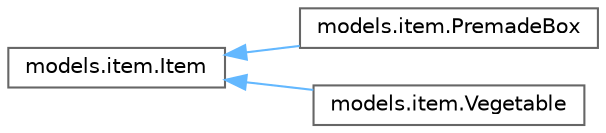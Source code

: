 digraph "Graphical Class Hierarchy"
{
 // LATEX_PDF_SIZE
  bgcolor="transparent";
  edge [fontname=Helvetica,fontsize=10,labelfontname=Helvetica,labelfontsize=10];
  node [fontname=Helvetica,fontsize=10,shape=box,height=0.2,width=0.4];
  rankdir="LR";
  Node0 [id="Node000000",label="models.item.Item",height=0.2,width=0.4,color="grey40", fillcolor="white", style="filled",URL="$classmodels_1_1item_1_1_item.html",tooltip="Represents an individual item that can be ordered by a customer."];
  Node0 -> Node1 [id="edge3_Node000000_Node000001",dir="back",color="steelblue1",style="solid",tooltip=" "];
  Node1 [id="Node000001",label="models.item.PremadeBox",height=0.2,width=0.4,color="grey40", fillcolor="white", style="filled",URL="$classmodels_1_1item_1_1_premade_box.html",tooltip="Represents a premade box that can be customized with available vegetables."];
  Node0 -> Node2 [id="edge4_Node000000_Node000002",dir="back",color="steelblue1",style="solid",tooltip=" "];
  Node2 [id="Node000002",label="models.item.Vegetable",height=0.2,width=0.4,color="grey40", fillcolor="white", style="filled",URL="$classmodels_1_1item_1_1_vegetable.html",tooltip="Represents a vegetable item that can be purchased individually or included in a premade box."];
}
